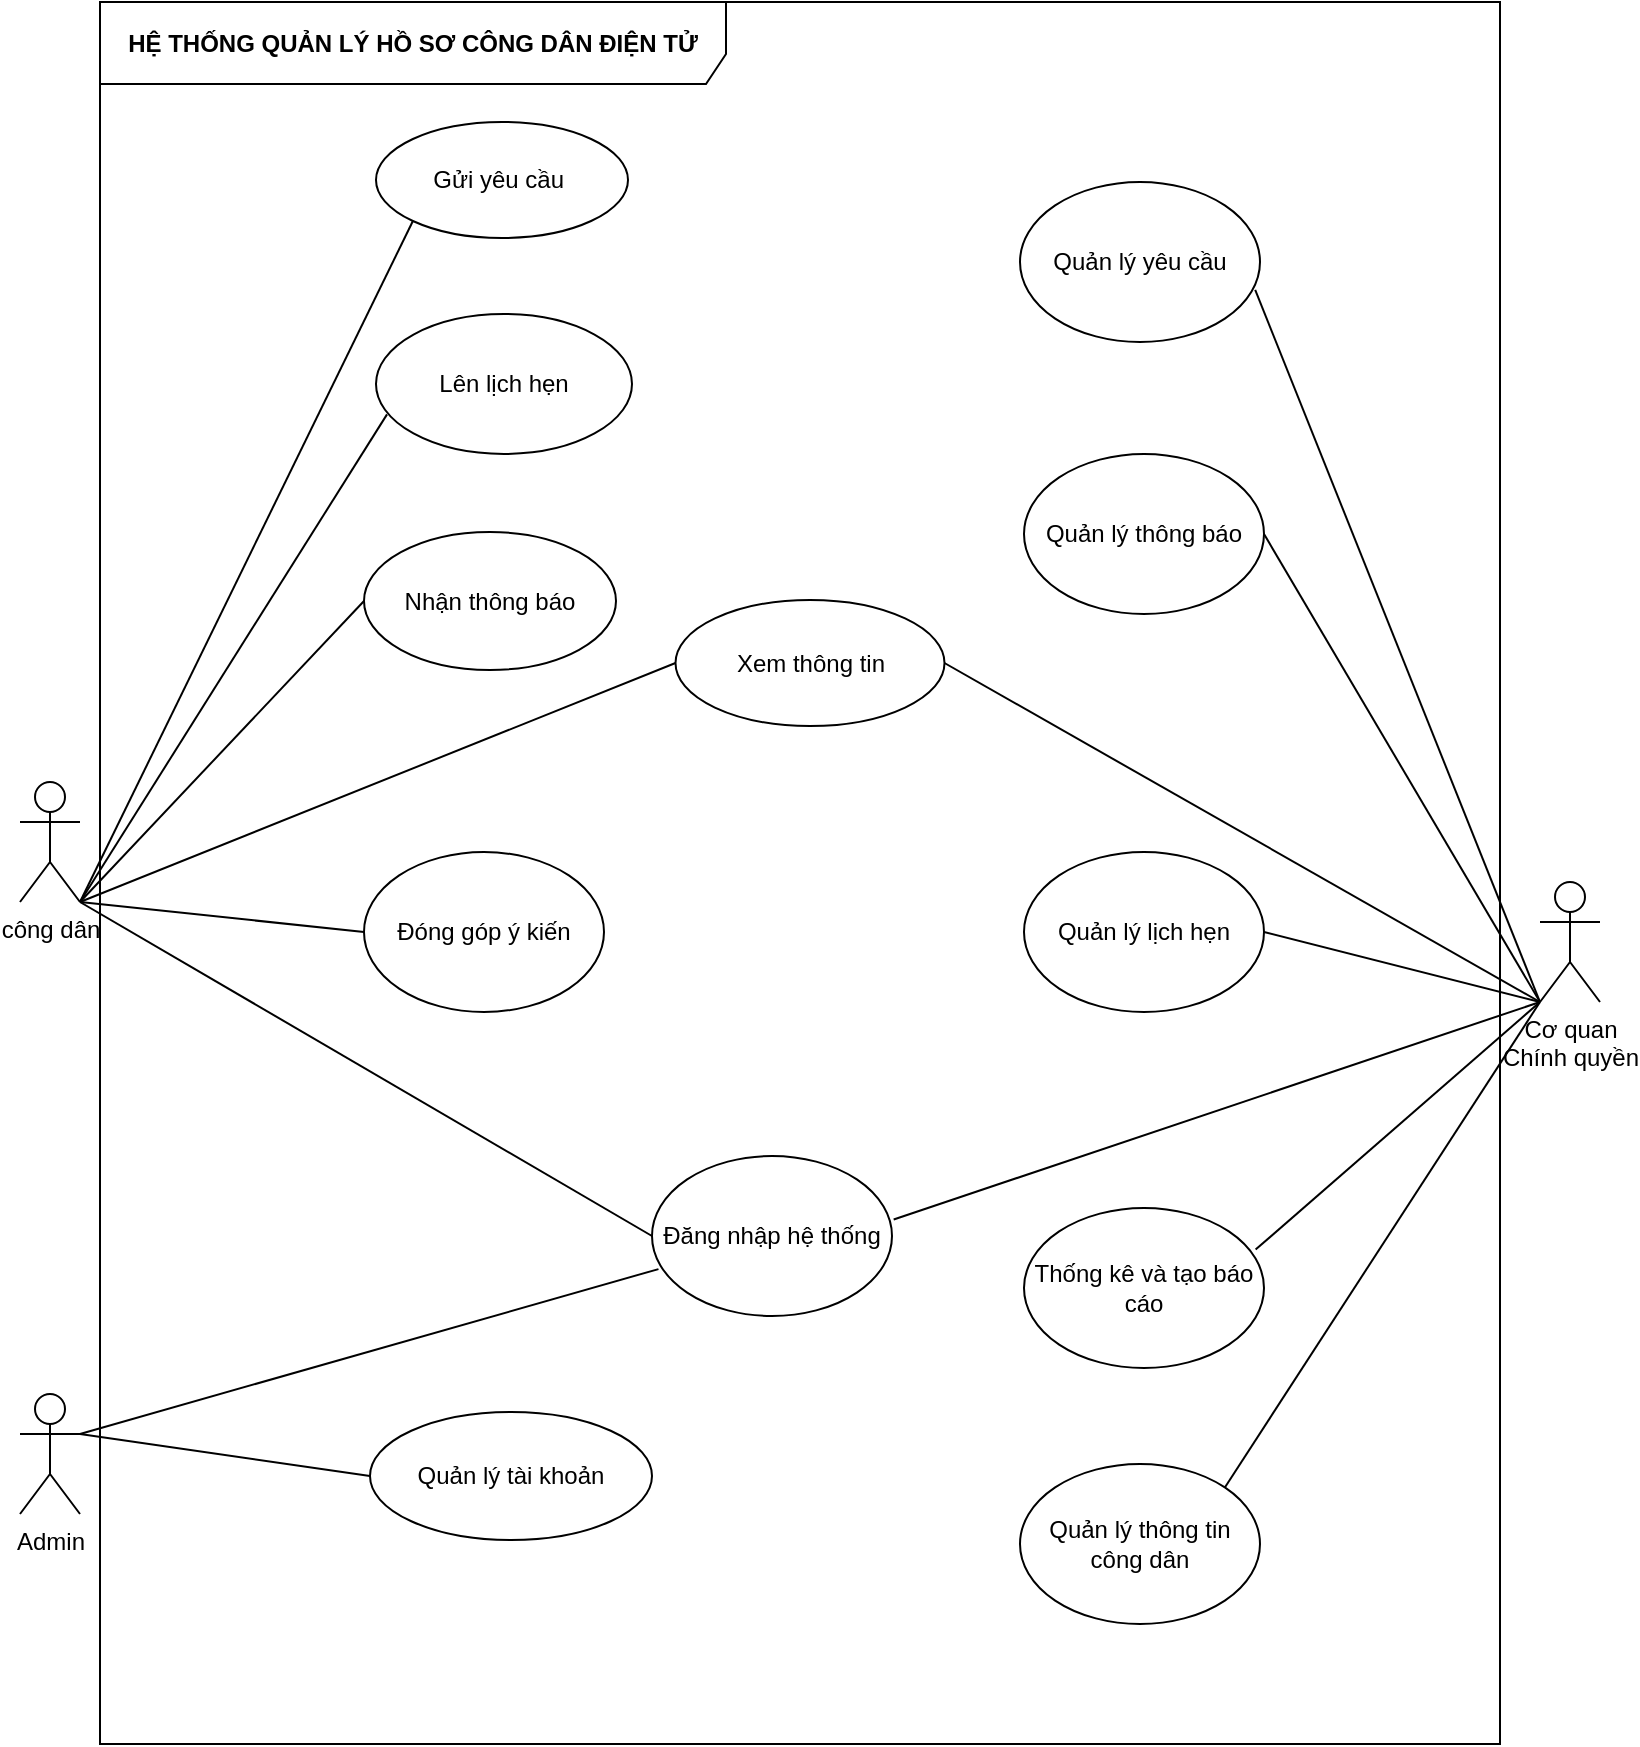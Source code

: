 <mxfile version="22.0.3" type="device" pages="13">
  <diagram id="KuECJxuRTIi6Uei76Zr8" name="Page-1">
    <mxGraphModel dx="1036" dy="606" grid="0" gridSize="10" guides="1" tooltips="1" connect="1" arrows="1" fold="1" page="1" pageScale="1" pageWidth="850" pageHeight="1100" math="0" shadow="0">
      <root>
        <mxCell id="0" />
        <mxCell id="1" parent="0" />
        <mxCell id="kT4Fq0Z99TDtAGIOeNF3-1" value="công dân" style="shape=umlActor;verticalLabelPosition=bottom;verticalAlign=top;html=1;outlineConnect=0;" parent="1" vertex="1">
          <mxGeometry x="10" y="410" width="30" height="60" as="geometry" />
        </mxCell>
        <mxCell id="kT4Fq0Z99TDtAGIOeNF3-2" value="Đăng nhập hệ thống" style="ellipse;whiteSpace=wrap;html=1;" parent="1" vertex="1">
          <mxGeometry x="326" y="597" width="120" height="80" as="geometry" />
        </mxCell>
        <mxCell id="kT4Fq0Z99TDtAGIOeNF3-3" value="Xem thông tin" style="ellipse;whiteSpace=wrap;html=1;" parent="1" vertex="1">
          <mxGeometry x="337.75" y="319" width="134.5" height="63" as="geometry" />
        </mxCell>
        <mxCell id="kT4Fq0Z99TDtAGIOeNF3-4" value="Gửi yêu cầu&amp;nbsp;" style="ellipse;whiteSpace=wrap;html=1;" parent="1" vertex="1">
          <mxGeometry x="188" y="80" width="126" height="58" as="geometry" />
        </mxCell>
        <mxCell id="kT4Fq0Z99TDtAGIOeNF3-5" value="&lt;b&gt;HỆ THỐNG QUẢN LÝ HỒ SƠ CÔNG DÂN ĐIỆN TỬ&lt;/b&gt;" style="shape=umlFrame;whiteSpace=wrap;html=1;pointerEvents=0;width=313;height=41;" parent="1" vertex="1">
          <mxGeometry x="50" y="20" width="700" height="871" as="geometry" />
        </mxCell>
        <mxCell id="kT4Fq0Z99TDtAGIOeNF3-6" value="Cơ quan&lt;br&gt;Chính quyền" style="shape=umlActor;verticalLabelPosition=bottom;verticalAlign=top;html=1;" parent="1" vertex="1">
          <mxGeometry x="770" y="460" width="30" height="60" as="geometry" />
        </mxCell>
        <mxCell id="kT4Fq0Z99TDtAGIOeNF3-7" value="Admin" style="shape=umlActor;verticalLabelPosition=bottom;verticalAlign=top;html=1;" parent="1" vertex="1">
          <mxGeometry x="10" y="716" width="30" height="60" as="geometry" />
        </mxCell>
        <mxCell id="kT4Fq0Z99TDtAGIOeNF3-8" value="Lên lịch hẹn" style="ellipse;whiteSpace=wrap;html=1;" parent="1" vertex="1">
          <mxGeometry x="188" y="176" width="128" height="70" as="geometry" />
        </mxCell>
        <mxCell id="kT4Fq0Z99TDtAGIOeNF3-9" value="Nhận thông báo" style="ellipse;whiteSpace=wrap;html=1;" parent="1" vertex="1">
          <mxGeometry x="182" y="285" width="126" height="69" as="geometry" />
        </mxCell>
        <mxCell id="kT4Fq0Z99TDtAGIOeNF3-10" value="Đóng góp ý kiến" style="ellipse;whiteSpace=wrap;html=1;" parent="1" vertex="1">
          <mxGeometry x="182" y="445" width="120" height="80" as="geometry" />
        </mxCell>
        <mxCell id="kT4Fq0Z99TDtAGIOeNF3-11" value="" style="endArrow=none;html=1;rounded=0;exitX=1;exitY=1;exitDx=0;exitDy=0;exitPerimeter=0;entryX=0;entryY=0.5;entryDx=0;entryDy=0;" parent="1" source="kT4Fq0Z99TDtAGIOeNF3-1" target="kT4Fq0Z99TDtAGIOeNF3-3" edge="1">
          <mxGeometry width="50" height="50" relative="1" as="geometry">
            <mxPoint x="310" y="230" as="sourcePoint" />
            <mxPoint x="180" y="140" as="targetPoint" />
          </mxGeometry>
        </mxCell>
        <mxCell id="kT4Fq0Z99TDtAGIOeNF3-12" value="" style="endArrow=none;html=1;rounded=0;exitX=1;exitY=1;exitDx=0;exitDy=0;exitPerimeter=0;entryX=0;entryY=1;entryDx=0;entryDy=0;" parent="1" source="kT4Fq0Z99TDtAGIOeNF3-1" target="kT4Fq0Z99TDtAGIOeNF3-4" edge="1">
          <mxGeometry width="50" height="50" relative="1" as="geometry">
            <mxPoint x="310" y="230" as="sourcePoint" />
            <mxPoint x="190" y="90" as="targetPoint" />
          </mxGeometry>
        </mxCell>
        <mxCell id="kT4Fq0Z99TDtAGIOeNF3-13" value="" style="endArrow=none;html=1;rounded=0;entryX=0.043;entryY=0.717;entryDx=0;entryDy=0;exitX=1;exitY=1;exitDx=0;exitDy=0;exitPerimeter=0;entryPerimeter=0;" parent="1" source="kT4Fq0Z99TDtAGIOeNF3-1" target="kT4Fq0Z99TDtAGIOeNF3-8" edge="1">
          <mxGeometry width="50" height="50" relative="1" as="geometry">
            <mxPoint x="40" y="170" as="sourcePoint" />
            <mxPoint x="360" y="350" as="targetPoint" />
          </mxGeometry>
        </mxCell>
        <mxCell id="kT4Fq0Z99TDtAGIOeNF3-14" value="" style="endArrow=none;html=1;rounded=0;exitX=1;exitY=1;exitDx=0;exitDy=0;exitPerimeter=0;entryX=0;entryY=0.5;entryDx=0;entryDy=0;" parent="1" source="kT4Fq0Z99TDtAGIOeNF3-1" target="kT4Fq0Z99TDtAGIOeNF3-9" edge="1">
          <mxGeometry width="50" height="50" relative="1" as="geometry">
            <mxPoint x="30" y="350" as="sourcePoint" />
            <mxPoint x="360" y="350" as="targetPoint" />
          </mxGeometry>
        </mxCell>
        <mxCell id="kT4Fq0Z99TDtAGIOeNF3-15" value="" style="endArrow=none;html=1;rounded=0;exitX=0;exitY=0.5;exitDx=0;exitDy=0;entryX=1;entryY=1;entryDx=0;entryDy=0;entryPerimeter=0;" parent="1" source="kT4Fq0Z99TDtAGIOeNF3-10" target="kT4Fq0Z99TDtAGIOeNF3-1" edge="1">
          <mxGeometry width="50" height="50" relative="1" as="geometry">
            <mxPoint x="310" y="490" as="sourcePoint" />
            <mxPoint x="40" y="170" as="targetPoint" />
          </mxGeometry>
        </mxCell>
        <mxCell id="kT4Fq0Z99TDtAGIOeNF3-16" value="" style="endArrow=none;html=1;rounded=0;entryX=0;entryY=0.5;entryDx=0;entryDy=0;" parent="1" target="kT4Fq0Z99TDtAGIOeNF3-2" edge="1">
          <mxGeometry width="50" height="50" relative="1" as="geometry">
            <mxPoint x="40" y="470" as="sourcePoint" />
            <mxPoint x="132.003" y="470.605" as="targetPoint" />
          </mxGeometry>
        </mxCell>
        <mxCell id="kT4Fq0Z99TDtAGIOeNF3-21" value="Quản lý tài khoản" style="ellipse;whiteSpace=wrap;html=1;" parent="1" vertex="1">
          <mxGeometry x="185" y="725" width="141" height="64" as="geometry" />
        </mxCell>
        <mxCell id="kT4Fq0Z99TDtAGIOeNF3-22" value="" style="endArrow=none;html=1;rounded=0;entryX=1;entryY=0.333;entryDx=0;entryDy=0;entryPerimeter=0;exitX=0;exitY=0.5;exitDx=0;exitDy=0;" parent="1" source="kT4Fq0Z99TDtAGIOeNF3-21" target="kT4Fq0Z99TDtAGIOeNF3-7" edge="1">
          <mxGeometry width="50" height="50" relative="1" as="geometry">
            <mxPoint x="344" y="810" as="sourcePoint" />
            <mxPoint x="610" y="1000" as="targetPoint" />
          </mxGeometry>
        </mxCell>
        <mxCell id="kT4Fq0Z99TDtAGIOeNF3-23" value="" style="endArrow=none;html=1;rounded=0;entryX=1;entryY=0.5;entryDx=0;entryDy=0;exitX=0;exitY=1;exitDx=0;exitDy=0;exitPerimeter=0;" parent="1" source="kT4Fq0Z99TDtAGIOeNF3-6" target="kT4Fq0Z99TDtAGIOeNF3-3" edge="1">
          <mxGeometry width="50" height="50" relative="1" as="geometry">
            <mxPoint x="400" y="260" as="sourcePoint" />
            <mxPoint x="450" y="210" as="targetPoint" />
          </mxGeometry>
        </mxCell>
        <mxCell id="kT4Fq0Z99TDtAGIOeNF3-25" value="Quản lý thông tin công dân" style="ellipse;whiteSpace=wrap;html=1;" parent="1" vertex="1">
          <mxGeometry x="510" y="751" width="120" height="80" as="geometry" />
        </mxCell>
        <mxCell id="kT4Fq0Z99TDtAGIOeNF3-26" value="" style="endArrow=none;html=1;rounded=0;entryX=0;entryY=1;entryDx=0;entryDy=0;entryPerimeter=0;exitX=1;exitY=0;exitDx=0;exitDy=0;" parent="1" source="kT4Fq0Z99TDtAGIOeNF3-25" target="kT4Fq0Z99TDtAGIOeNF3-6" edge="1">
          <mxGeometry width="50" height="50" relative="1" as="geometry">
            <mxPoint x="400" y="760" as="sourcePoint" />
            <mxPoint x="450" y="710" as="targetPoint" />
          </mxGeometry>
        </mxCell>
        <mxCell id="kT4Fq0Z99TDtAGIOeNF3-27" value="Quản lý yêu cầu" style="ellipse;whiteSpace=wrap;html=1;fillColor=default;" parent="1" vertex="1">
          <mxGeometry x="510" y="110" width="120" height="80" as="geometry" />
        </mxCell>
        <mxCell id="kT4Fq0Z99TDtAGIOeNF3-28" value="Quản lý thông báo" style="ellipse;whiteSpace=wrap;html=1;" parent="1" vertex="1">
          <mxGeometry x="512" y="246" width="120" height="80" as="geometry" />
        </mxCell>
        <mxCell id="kT4Fq0Z99TDtAGIOeNF3-29" value="Quản lý lịch hẹn" style="ellipse;whiteSpace=wrap;html=1;" parent="1" vertex="1">
          <mxGeometry x="512" y="445" width="120" height="80" as="geometry" />
        </mxCell>
        <mxCell id="kT4Fq0Z99TDtAGIOeNF3-30" value="Thống kê và tạo báo cáo" style="ellipse;whiteSpace=wrap;html=1;" parent="1" vertex="1">
          <mxGeometry x="512" y="623" width="120" height="80" as="geometry" />
        </mxCell>
        <mxCell id="kT4Fq0Z99TDtAGIOeNF3-31" value="" style="endArrow=none;html=1;rounded=0;exitX=0.98;exitY=0.674;exitDx=0;exitDy=0;exitPerimeter=0;entryX=0;entryY=1;entryDx=0;entryDy=0;entryPerimeter=0;" parent="1" source="kT4Fq0Z99TDtAGIOeNF3-27" target="kT4Fq0Z99TDtAGIOeNF3-6" edge="1">
          <mxGeometry width="50" height="50" relative="1" as="geometry">
            <mxPoint x="400" y="650" as="sourcePoint" />
            <mxPoint x="770" y="520" as="targetPoint" />
          </mxGeometry>
        </mxCell>
        <mxCell id="kT4Fq0Z99TDtAGIOeNF3-32" value="" style="endArrow=none;html=1;rounded=0;exitX=1;exitY=0.5;exitDx=0;exitDy=0;entryX=0;entryY=1;entryDx=0;entryDy=0;entryPerimeter=0;" parent="1" source="kT4Fq0Z99TDtAGIOeNF3-28" target="kT4Fq0Z99TDtAGIOeNF3-6" edge="1">
          <mxGeometry width="50" height="50" relative="1" as="geometry">
            <mxPoint x="653" y="434" as="sourcePoint" />
            <mxPoint x="770" y="520" as="targetPoint" />
          </mxGeometry>
        </mxCell>
        <mxCell id="kT4Fq0Z99TDtAGIOeNF3-33" value="" style="endArrow=none;html=1;rounded=0;exitX=1;exitY=0.5;exitDx=0;exitDy=0;entryX=0;entryY=1;entryDx=0;entryDy=0;entryPerimeter=0;" parent="1" source="kT4Fq0Z99TDtAGIOeNF3-29" target="kT4Fq0Z99TDtAGIOeNF3-6" edge="1">
          <mxGeometry width="50" height="50" relative="1" as="geometry">
            <mxPoint x="663" y="444" as="sourcePoint" />
            <mxPoint x="790" y="540" as="targetPoint" />
          </mxGeometry>
        </mxCell>
        <mxCell id="kT4Fq0Z99TDtAGIOeNF3-34" value="" style="endArrow=none;html=1;rounded=0;entryX=0;entryY=1;entryDx=0;entryDy=0;entryPerimeter=0;exitX=0.965;exitY=0.26;exitDx=0;exitDy=0;exitPerimeter=0;" parent="1" source="kT4Fq0Z99TDtAGIOeNF3-30" target="kT4Fq0Z99TDtAGIOeNF3-6" edge="1">
          <mxGeometry width="50" height="50" relative="1" as="geometry">
            <mxPoint x="400" y="650" as="sourcePoint" />
            <mxPoint x="450" y="600" as="targetPoint" />
          </mxGeometry>
        </mxCell>
        <mxCell id="kT4Fq0Z99TDtAGIOeNF3-41" value="" style="endArrow=none;html=1;rounded=0;entryX=0;entryY=1;entryDx=0;entryDy=0;entryPerimeter=0;exitX=1.007;exitY=0.397;exitDx=0;exitDy=0;exitPerimeter=0;" parent="1" source="kT4Fq0Z99TDtAGIOeNF3-2" target="kT4Fq0Z99TDtAGIOeNF3-6" edge="1">
          <mxGeometry width="50" height="50" relative="1" as="geometry">
            <mxPoint x="481" y="501" as="sourcePoint" />
            <mxPoint x="531" y="451" as="targetPoint" />
          </mxGeometry>
        </mxCell>
        <mxCell id="x2AjRlUP5LZ7IJRg3hKz-3" value="" style="endArrow=none;html=1;rounded=0;exitX=1;exitY=0.333;exitDx=0;exitDy=0;exitPerimeter=0;entryX=0.027;entryY=0.707;entryDx=0;entryDy=0;entryPerimeter=0;" parent="1" source="kT4Fq0Z99TDtAGIOeNF3-7" target="kT4Fq0Z99TDtAGIOeNF3-2" edge="1">
          <mxGeometry width="50" height="50" relative="1" as="geometry">
            <mxPoint x="59" y="703" as="sourcePoint" />
            <mxPoint x="350" y="459" as="targetPoint" />
          </mxGeometry>
        </mxCell>
      </root>
    </mxGraphModel>
  </diagram>
  <diagram id="IHXcqRK7ZrU3YU4oyXb6" name="Page-2">
    <mxGraphModel dx="1436" dy="606" grid="0" gridSize="10" guides="1" tooltips="1" connect="1" arrows="1" fold="1" page="0" pageScale="1" pageWidth="850" pageHeight="1100" math="0" shadow="0">
      <root>
        <mxCell id="0" />
        <mxCell id="1" parent="0" />
        <mxCell id="ImOrmFmVuxZDeBGoOpRD-1" value="Xem thông tin" style="ellipse;whiteSpace=wrap;html=1;" parent="1" vertex="1">
          <mxGeometry x="24" y="325" width="120" height="70" as="geometry" />
        </mxCell>
        <mxCell id="ImOrmFmVuxZDeBGoOpRD-2" value="Xem thông tin cá nhân" style="ellipse;whiteSpace=wrap;html=1;" parent="1" vertex="1">
          <mxGeometry x="24" y="456" width="120" height="80" as="geometry" />
        </mxCell>
        <mxCell id="ImOrmFmVuxZDeBGoOpRD-3" value="Xem thông tin cơ bản của lãnh đạo, cơ quan" style="ellipse;whiteSpace=wrap;html=1;" parent="1" vertex="1">
          <mxGeometry x="19" y="191" width="130" height="80" as="geometry" />
        </mxCell>
        <mxCell id="ImOrmFmVuxZDeBGoOpRD-5" value="Công dân" style="shape=umlActor;verticalLabelPosition=bottom;verticalAlign=top;html=1;outlineConnect=0;" parent="1" vertex="1">
          <mxGeometry x="-218" y="330" width="50" height="65" as="geometry" />
        </mxCell>
        <mxCell id="ImOrmFmVuxZDeBGoOpRD-6" value="Xem thông tin&amp;nbsp;" style="shape=umlFrame;whiteSpace=wrap;html=1;pointerEvents=0;width=160;height=40;" parent="1" vertex="1">
          <mxGeometry x="-128" y="130" width="430" height="420" as="geometry" />
        </mxCell>
        <mxCell id="ImOrmFmVuxZDeBGoOpRD-7" value="" style="endArrow=none;html=1;rounded=0;exitX=0.5;exitY=0.5;exitDx=0;exitDy=0;exitPerimeter=0;entryX=0;entryY=0.5;entryDx=0;entryDy=0;" parent="1" source="ImOrmFmVuxZDeBGoOpRD-5" target="ImOrmFmVuxZDeBGoOpRD-1" edge="1">
          <mxGeometry width="50" height="50" relative="1" as="geometry">
            <mxPoint x="22" y="450" as="sourcePoint" />
            <mxPoint x="72" y="400" as="targetPoint" />
          </mxGeometry>
        </mxCell>
        <mxCell id="ImOrmFmVuxZDeBGoOpRD-9" value="&amp;lt;&amp;lt;extend&amp;gt;&amp;gt;" style="endArrow=open;endSize=12;dashed=1;html=1;rounded=0;entryX=0.5;entryY=0;entryDx=0;entryDy=0;exitX=0.5;exitY=1;exitDx=0;exitDy=0;" parent="1" source="ImOrmFmVuxZDeBGoOpRD-3" target="ImOrmFmVuxZDeBGoOpRD-1" edge="1">
          <mxGeometry x="-0.001" width="160" relative="1" as="geometry">
            <mxPoint x="47" y="460" as="sourcePoint" />
            <mxPoint x="47" y="410" as="targetPoint" />
            <mxPoint as="offset" />
            <Array as="points" />
          </mxGeometry>
        </mxCell>
        <mxCell id="ImOrmFmVuxZDeBGoOpRD-10" value="&amp;lt;&amp;lt;extend&amp;gt;&amp;gt;" style="endArrow=open;endSize=12;dashed=1;html=1;rounded=0;entryX=0.5;entryY=1;entryDx=0;entryDy=0;" parent="1" source="ImOrmFmVuxZDeBGoOpRD-2" target="ImOrmFmVuxZDeBGoOpRD-1" edge="1">
          <mxGeometry x="-0.001" width="160" relative="1" as="geometry">
            <mxPoint x="57" y="470" as="sourcePoint" />
            <mxPoint x="57" y="420" as="targetPoint" />
            <mxPoint as="offset" />
            <Array as="points" />
          </mxGeometry>
        </mxCell>
        <mxCell id="JWghOR8E9rN2WBg4UrOE-3" value="Cơ quan chính quyền" style="shape=umlActor;verticalLabelPosition=bottom;verticalAlign=top;html=1;outlineConnect=0;" parent="1" vertex="1">
          <mxGeometry x="428" y="335" width="30" height="60" as="geometry" />
        </mxCell>
        <mxCell id="Fe8YAiHbHCBg1lSK5JWg-3" value="" style="endArrow=none;html=1;rounded=0;entryX=0;entryY=0.333;entryDx=0;entryDy=0;entryPerimeter=0;exitX=1;exitY=0.5;exitDx=0;exitDy=0;" parent="1" source="ImOrmFmVuxZDeBGoOpRD-1" target="JWghOR8E9rN2WBg4UrOE-3" edge="1">
          <mxGeometry width="50" height="50" relative="1" as="geometry">
            <mxPoint x="271" y="360" as="sourcePoint" />
            <mxPoint x="356" y="342" as="targetPoint" />
          </mxGeometry>
        </mxCell>
      </root>
    </mxGraphModel>
  </diagram>
  <diagram id="I7FZHg18OXkdCX1HS4wI" name="Page-3">
    <mxGraphModel dx="1436" dy="206" grid="0" gridSize="10" guides="1" tooltips="1" connect="1" arrows="1" fold="1" page="0" pageScale="1" pageWidth="850" pageHeight="1100" math="0" shadow="0">
      <root>
        <mxCell id="0" />
        <mxCell id="1" parent="0" />
        <mxCell id="W2nKpgMvbdJnc5RHpvzJ-1" value="Gửi yêu cầu" style="shape=umlFrame;whiteSpace=wrap;html=1;pointerEvents=0;width=174;height=37;" parent="1" vertex="1">
          <mxGeometry x="-45" y="438" width="502" height="396" as="geometry" />
        </mxCell>
        <mxCell id="_QMi_aAXHPU31v-MKy1a-1" value="Công dân" style="shape=umlActor;verticalLabelPosition=bottom;verticalAlign=top;html=1;" parent="1" vertex="1">
          <mxGeometry x="-190" y="620" width="30" height="60" as="geometry" />
        </mxCell>
        <mxCell id="_QMi_aAXHPU31v-MKy1a-8" value="Gửi yêu cầu&amp;nbsp;" style="ellipse;whiteSpace=wrap;html=1;" parent="1" vertex="1">
          <mxGeometry x="39" y="610" width="140" height="70" as="geometry" />
        </mxCell>
        <mxCell id="zUtp0DOidveL54LYznie-2" value="Gửi thay đổi, chỉnh sửa thông tin" style="ellipse;whiteSpace=wrap;html=1;" parent="1" vertex="1">
          <mxGeometry x="29" y="488" width="140" height="70" as="geometry" />
        </mxCell>
        <mxCell id="zUtp0DOidveL54LYznie-3" value="Gửi khiếu nại" style="ellipse;whiteSpace=wrap;html=1;" parent="1" vertex="1">
          <mxGeometry x="39" y="737" width="140" height="70" as="geometry" />
        </mxCell>
        <mxCell id="zUtp0DOidveL54LYznie-4" value="Gửi công chứng, xác nhận giấy tờ" style="ellipse;whiteSpace=wrap;html=1;" parent="1" vertex="1">
          <mxGeometry x="262" y="610" width="140" height="70" as="geometry" />
        </mxCell>
        <mxCell id="uOuBgYwrVtYUQLTGgVmr-1" value="extend" style="endArrow=open;endSize=12;dashed=1;html=1;rounded=0;entryX=0.5;entryY=0;entryDx=0;entryDy=0;exitX=0.557;exitY=0.929;exitDx=0;exitDy=0;exitPerimeter=0;" parent="1" source="zUtp0DOidveL54LYznie-2" target="_QMi_aAXHPU31v-MKy1a-8" edge="1">
          <mxGeometry width="160" relative="1" as="geometry">
            <mxPoint x="-55" y="580" as="sourcePoint" />
            <mxPoint x="105" y="580" as="targetPoint" />
          </mxGeometry>
        </mxCell>
        <mxCell id="uOuBgYwrVtYUQLTGgVmr-2" value="extend" style="endArrow=open;endSize=12;dashed=1;html=1;rounded=0;entryX=0.5;entryY=1;entryDx=0;entryDy=0;exitX=0.5;exitY=0;exitDx=0;exitDy=0;" parent="1" source="zUtp0DOidveL54LYznie-3" target="_QMi_aAXHPU31v-MKy1a-8" edge="1">
          <mxGeometry width="160" relative="1" as="geometry">
            <mxPoint x="-41" y="700" as="sourcePoint" />
            <mxPoint x="119" y="700" as="targetPoint" />
          </mxGeometry>
        </mxCell>
        <mxCell id="uOuBgYwrVtYUQLTGgVmr-3" value="extend" style="endArrow=open;endSize=12;dashed=1;html=1;rounded=0;entryX=1;entryY=0.5;entryDx=0;entryDy=0;exitX=0;exitY=0.5;exitDx=0;exitDy=0;" parent="1" source="zUtp0DOidveL54LYznie-4" target="_QMi_aAXHPU31v-MKy1a-8" edge="1">
          <mxGeometry width="160" relative="1" as="geometry">
            <mxPoint x="155" y="597" as="sourcePoint" />
            <mxPoint x="315" y="597" as="targetPoint" />
          </mxGeometry>
        </mxCell>
        <mxCell id="eYlnw_5MeyIQULXpbxng-5" value="" style="endArrow=none;html=1;rounded=0;entryX=0;entryY=0.5;entryDx=0;entryDy=0;exitX=1;exitY=0.333;exitDx=0;exitDy=0;exitPerimeter=0;" parent="1" source="_QMi_aAXHPU31v-MKy1a-1" target="_QMi_aAXHPU31v-MKy1a-8" edge="1">
          <mxGeometry width="50" height="50" relative="1" as="geometry">
            <mxPoint x="-127" y="659" as="sourcePoint" />
            <mxPoint x="-77" y="609" as="targetPoint" />
          </mxGeometry>
        </mxCell>
      </root>
    </mxGraphModel>
  </diagram>
  <diagram id="TZnTNzxPht5MhAatqA4O" name="Page-4">
    <mxGraphModel dx="1436" dy="601" grid="0" gridSize="10" guides="1" tooltips="1" connect="1" arrows="1" fold="1" page="0" pageScale="1" pageWidth="850" pageHeight="1100" math="0" shadow="0">
      <root>
        <mxCell id="0" />
        <mxCell id="1" parent="0" />
        <mxCell id="Cv54fov1SyqfwU2sF4va-1" value="Lên lịch hẹn" style="ellipse;whiteSpace=wrap;html=1;" parent="1" vertex="1">
          <mxGeometry x="63" y="195" width="121" height="60" as="geometry" />
        </mxCell>
        <mxCell id="Cv54fov1SyqfwU2sF4va-2" value="Đặt lịch hẹn" style="ellipse;whiteSpace=wrap;html=1;" parent="1" vertex="1">
          <mxGeometry x="200.5" y="110" width="120.5" height="60" as="geometry" />
        </mxCell>
        <mxCell id="Cv54fov1SyqfwU2sF4va-3" value="Sửa thời gian hẹn" style="ellipse;whiteSpace=wrap;html=1;" parent="1" vertex="1">
          <mxGeometry x="-57" y="305" width="110" height="62.5" as="geometry" />
        </mxCell>
        <mxCell id="Cv54fov1SyqfwU2sF4va-4" value="Xóa lịch hẹn" style="ellipse;whiteSpace=wrap;html=1;" parent="1" vertex="1">
          <mxGeometry x="-57" y="110" width="114" height="60" as="geometry" />
        </mxCell>
        <mxCell id="Cv54fov1SyqfwU2sF4va-5" value="Xem các lịch đã hẹn" style="ellipse;whiteSpace=wrap;html=1;" parent="1" vertex="1">
          <mxGeometry x="194.25" y="305" width="107.5" height="65" as="geometry" />
        </mxCell>
        <mxCell id="Cv54fov1SyqfwU2sF4va-6" value="Công dân" style="shape=umlActor;verticalLabelPosition=bottom;verticalAlign=top;html=1;outlineConnect=0;" parent="1" vertex="1">
          <mxGeometry x="-193" y="203" width="40" height="70" as="geometry" />
        </mxCell>
        <mxCell id="Cv54fov1SyqfwU2sF4va-7" value="Lên lịch hẹn" style="shape=umlFrame;whiteSpace=wrap;html=1;pointerEvents=0;width=130;height=40;" parent="1" vertex="1">
          <mxGeometry x="-97" y="55" width="464" height="370" as="geometry" />
        </mxCell>
        <mxCell id="Cv54fov1SyqfwU2sF4va-8" value="" style="endArrow=none;html=1;rounded=0;exitX=1;exitY=0.333;exitDx=0;exitDy=0;exitPerimeter=0;entryX=0;entryY=0.5;entryDx=0;entryDy=0;" parent="1" source="Cv54fov1SyqfwU2sF4va-6" target="Cv54fov1SyqfwU2sF4va-1" edge="1">
          <mxGeometry width="50" height="50" relative="1" as="geometry">
            <mxPoint x="93" y="265" as="sourcePoint" />
            <mxPoint x="143" y="215" as="targetPoint" />
          </mxGeometry>
        </mxCell>
        <mxCell id="Cv54fov1SyqfwU2sF4va-9" value="&amp;lt;&amp;lt;extend&amp;gt;&amp;gt;" style="endArrow=open;endSize=12;dashed=1;html=1;rounded=0;entryX=1;entryY=0;entryDx=0;entryDy=0;exitX=0;exitY=1;exitDx=0;exitDy=0;" parent="1" source="Cv54fov1SyqfwU2sF4va-2" target="Cv54fov1SyqfwU2sF4va-1" edge="1">
          <mxGeometry x="-0.001" width="160" relative="1" as="geometry">
            <mxPoint x="153" y="-40" as="sourcePoint" />
            <mxPoint x="73" y="-33" as="targetPoint" />
            <mxPoint as="offset" />
          </mxGeometry>
        </mxCell>
        <mxCell id="Cv54fov1SyqfwU2sF4va-10" value="&amp;lt;&amp;lt;extend&amp;gt;&amp;gt;" style="endArrow=open;endSize=12;dashed=1;html=1;rounded=0;entryX=1;entryY=1;entryDx=0;entryDy=0;" parent="1" source="Cv54fov1SyqfwU2sF4va-5" target="Cv54fov1SyqfwU2sF4va-1" edge="1">
          <mxGeometry x="-0.001" width="160" relative="1" as="geometry">
            <mxPoint x="163" y="-30" as="sourcePoint" />
            <mxPoint x="143" y="245" as="targetPoint" />
            <mxPoint as="offset" />
          </mxGeometry>
        </mxCell>
        <mxCell id="Cv54fov1SyqfwU2sF4va-11" value="&amp;lt;&amp;lt;extend&amp;gt;&amp;gt;" style="endArrow=open;endSize=12;dashed=1;html=1;rounded=0;entryX=0.248;entryY=0.914;entryDx=0;entryDy=0;entryPerimeter=0;" parent="1" source="Cv54fov1SyqfwU2sF4va-3" target="Cv54fov1SyqfwU2sF4va-1" edge="1">
          <mxGeometry x="-0.001" width="160" relative="1" as="geometry">
            <mxPoint x="173" y="-20" as="sourcePoint" />
            <mxPoint x="93" y="-13" as="targetPoint" />
            <mxPoint as="offset" />
          </mxGeometry>
        </mxCell>
        <mxCell id="Cv54fov1SyqfwU2sF4va-12" value="&amp;lt;&amp;lt;extend&amp;gt;&amp;gt;" style="endArrow=open;endSize=12;dashed=1;html=1;rounded=0;entryX=0;entryY=0;entryDx=0;entryDy=0;exitX=1;exitY=1;exitDx=0;exitDy=0;" parent="1" source="Cv54fov1SyqfwU2sF4va-4" target="Cv54fov1SyqfwU2sF4va-1" edge="1">
          <mxGeometry x="-0.001" width="160" relative="1" as="geometry">
            <mxPoint x="183" y="-10" as="sourcePoint" />
            <mxPoint x="103" y="-3" as="targetPoint" />
            <mxPoint as="offset" />
          </mxGeometry>
        </mxCell>
      </root>
    </mxGraphModel>
  </diagram>
  <diagram id="kPyvYdcYjj2wP_xWfevO" name="Page-5">
    <mxGraphModel dx="1436" dy="1006" grid="0" gridSize="10" guides="1" tooltips="1" connect="1" arrows="1" fold="1" page="0" pageScale="1" pageWidth="850" pageHeight="1100" math="0" shadow="0">
      <root>
        <mxCell id="0" />
        <mxCell id="1" parent="0" />
        <mxCell id="ctARz3tIO81SjnPaZ37B-1" value="Nhận thông báo" style="shape=umlFrame;whiteSpace=wrap;html=1;pointerEvents=0;width=155;height=37;" parent="1" vertex="1">
          <mxGeometry x="-15" y="-12" width="409" height="410" as="geometry" />
        </mxCell>
        <mxCell id="ctARz3tIO81SjnPaZ37B-2" value="Công dân" style="shape=umlActor;verticalLabelPosition=bottom;verticalAlign=top;html=1;" parent="1" vertex="1">
          <mxGeometry x="-133" y="184" width="30" height="60" as="geometry" />
        </mxCell>
        <mxCell id="XOz9P239kdL0zQEx0lJL-1" value="Nhận thông báo" style="ellipse;whiteSpace=wrap;html=1;" parent="1" vertex="1">
          <mxGeometry x="102" y="168" width="140" height="70" as="geometry" />
        </mxCell>
        <mxCell id="XOz9P239kdL0zQEx0lJL-2" value="Nhận thông tin về xã hội" style="ellipse;whiteSpace=wrap;html=1;" parent="1" vertex="1">
          <mxGeometry x="120" y="11" width="146" height="79" as="geometry" />
        </mxCell>
        <mxCell id="XOz9P239kdL0zQEx0lJL-3" value="Nhận thông báo về giấy tờ" style="ellipse;whiteSpace=wrap;html=1;" parent="1" vertex="1">
          <mxGeometry x="134" y="316" width="140" height="70" as="geometry" />
        </mxCell>
        <mxCell id="XOz9P239kdL0zQEx0lJL-4" value="extend" style="endArrow=open;endSize=12;dashed=1;html=1;rounded=0;exitX=0.447;exitY=1;exitDx=0;exitDy=0;exitPerimeter=0;" parent="1" source="XOz9P239kdL0zQEx0lJL-2" target="XOz9P239kdL0zQEx0lJL-1" edge="1">
          <mxGeometry width="160" relative="1" as="geometry">
            <mxPoint x="42" y="293" as="sourcePoint" />
            <mxPoint x="202" y="293" as="targetPoint" />
          </mxGeometry>
        </mxCell>
        <mxCell id="XOz9P239kdL0zQEx0lJL-5" value="extend" style="endArrow=open;endSize=12;dashed=1;html=1;rounded=0;entryX=0.5;entryY=1;entryDx=0;entryDy=0;" parent="1" source="XOz9P239kdL0zQEx0lJL-3" target="XOz9P239kdL0zQEx0lJL-1" edge="1">
          <mxGeometry width="160" relative="1" as="geometry">
            <mxPoint x="-21" y="306" as="sourcePoint" />
            <mxPoint x="139" y="306" as="targetPoint" />
          </mxGeometry>
        </mxCell>
        <mxCell id="cN2ZvXSBZDeYyi6HfrEd-1" value="" style="endArrow=none;html=1;rounded=0;entryX=0;entryY=0.5;entryDx=0;entryDy=0;exitX=1;exitY=0.333;exitDx=0;exitDy=0;exitPerimeter=0;" parent="1" source="ctARz3tIO81SjnPaZ37B-2" target="XOz9P239kdL0zQEx0lJL-1" edge="1">
          <mxGeometry width="50" height="50" relative="1" as="geometry">
            <mxPoint x="-51" y="244" as="sourcePoint" />
            <mxPoint x="-1" y="194" as="targetPoint" />
          </mxGeometry>
        </mxCell>
      </root>
    </mxGraphModel>
  </diagram>
  <diagram id="hf9636AOPfejC2jt4MaA" name="Page-6">
    <mxGraphModel dx="1036" dy="606" grid="0" gridSize="10" guides="1" tooltips="1" connect="1" arrows="1" fold="1" page="1" pageScale="1" pageWidth="850" pageHeight="1100" math="0" shadow="0">
      <root>
        <mxCell id="0" />
        <mxCell id="1" parent="0" />
        <mxCell id="mf3IcpnCZBc3rRAGDOKS-1" value="Đăng nhập hệ thống" style="shape=umlFrame;whiteSpace=wrap;html=1;pointerEvents=0;width=180;height=30;" parent="1" vertex="1">
          <mxGeometry x="126" y="82" width="534" height="406" as="geometry" />
        </mxCell>
        <mxCell id="2gIpTCvwUleLLEkvHKlE-1" value="Đăng nhập hệ thống" style="ellipse;whiteSpace=wrap;html=1;" parent="1" vertex="1">
          <mxGeometry x="328" y="255" width="140" height="70" as="geometry" />
        </mxCell>
        <mxCell id="2gIpTCvwUleLLEkvHKlE-2" value="Công dân" style="shape=umlActor;verticalLabelPosition=bottom;verticalAlign=top;html=1;" parent="1" vertex="1">
          <mxGeometry x="40" y="179" width="30" height="60" as="geometry" />
        </mxCell>
        <mxCell id="2gIpTCvwUleLLEkvHKlE-3" value="Cơ quan chính quyền" style="shape=umlActor;verticalLabelPosition=bottom;verticalAlign=top;html=1;" parent="1" vertex="1">
          <mxGeometry x="43" y="348" width="30" height="60" as="geometry" />
        </mxCell>
        <mxCell id="2gIpTCvwUleLLEkvHKlE-4" value="Admin" style="shape=umlActor;verticalLabelPosition=bottom;verticalAlign=top;html=1;" parent="1" vertex="1">
          <mxGeometry x="692" y="265" width="30" height="60" as="geometry" />
        </mxCell>
        <mxCell id="2gIpTCvwUleLLEkvHKlE-8" value="Đăng xuất" style="ellipse;whiteSpace=wrap;html=1;" parent="1" vertex="1">
          <mxGeometry x="328" y="106" width="140" height="70" as="geometry" />
        </mxCell>
        <mxCell id="2gIpTCvwUleLLEkvHKlE-9" value="Đổi mật khẩu" style="ellipse;whiteSpace=wrap;html=1;" parent="1" vertex="1">
          <mxGeometry x="328" y="404" width="140" height="70" as="geometry" />
        </mxCell>
        <mxCell id="2gIpTCvwUleLLEkvHKlE-10" value="includes" style="endArrow=open;endSize=12;dashed=1;html=1;rounded=0;entryX=0.5;entryY=1;entryDx=0;entryDy=0;" parent="1" source="2gIpTCvwUleLLEkvHKlE-9" target="2gIpTCvwUleLLEkvHKlE-1" edge="1">
          <mxGeometry width="160" relative="1" as="geometry">
            <mxPoint x="124" y="368" as="sourcePoint" />
            <mxPoint x="284" y="368" as="targetPoint" />
          </mxGeometry>
        </mxCell>
        <mxCell id="2gIpTCvwUleLLEkvHKlE-11" value="includes" style="endArrow=open;endSize=12;dashed=1;html=1;rounded=0;entryX=0.5;entryY=0;entryDx=0;entryDy=0;exitX=0.5;exitY=1;exitDx=0;exitDy=0;" parent="1" source="2gIpTCvwUleLLEkvHKlE-8" target="2gIpTCvwUleLLEkvHKlE-1" edge="1">
          <mxGeometry width="160" relative="1" as="geometry">
            <mxPoint x="173" y="238" as="sourcePoint" />
            <mxPoint x="333" y="238" as="targetPoint" />
          </mxGeometry>
        </mxCell>
        <mxCell id="2gIpTCvwUleLLEkvHKlE-12" value="" style="endArrow=none;html=1;rounded=0;entryX=0;entryY=0.5;entryDx=0;entryDy=0;exitX=1;exitY=0.333;exitDx=0;exitDy=0;exitPerimeter=0;" parent="1" source="2gIpTCvwUleLLEkvHKlE-2" target="2gIpTCvwUleLLEkvHKlE-1" edge="1">
          <mxGeometry width="50" height="50" relative="1" as="geometry">
            <mxPoint x="146" y="267" as="sourcePoint" />
            <mxPoint x="196" y="217" as="targetPoint" />
          </mxGeometry>
        </mxCell>
        <mxCell id="2gIpTCvwUleLLEkvHKlE-13" value="" style="endArrow=none;html=1;rounded=0;entryX=0;entryY=0.5;entryDx=0;entryDy=0;exitX=1;exitY=0.333;exitDx=0;exitDy=0;exitPerimeter=0;" parent="1" source="2gIpTCvwUleLLEkvHKlE-3" target="2gIpTCvwUleLLEkvHKlE-1" edge="1">
          <mxGeometry width="50" height="50" relative="1" as="geometry">
            <mxPoint x="150" y="383" as="sourcePoint" />
            <mxPoint x="200" y="333" as="targetPoint" />
          </mxGeometry>
        </mxCell>
        <mxCell id="2gIpTCvwUleLLEkvHKlE-14" value="" style="endArrow=none;html=1;rounded=0;entryX=0;entryY=0.333;entryDx=0;entryDy=0;entryPerimeter=0;exitX=1;exitY=0.5;exitDx=0;exitDy=0;" parent="1" source="2gIpTCvwUleLLEkvHKlE-1" target="2gIpTCvwUleLLEkvHKlE-4" edge="1">
          <mxGeometry width="50" height="50" relative="1" as="geometry">
            <mxPoint x="489" y="312" as="sourcePoint" />
            <mxPoint x="539" y="262" as="targetPoint" />
          </mxGeometry>
        </mxCell>
      </root>
    </mxGraphModel>
  </diagram>
  <diagram id="h-Gqq1IAJ8W2IQRY49nM" name="Page-7">
    <mxGraphModel dx="1436" dy="601" grid="0" gridSize="10" guides="1" tooltips="1" connect="1" arrows="1" fold="1" page="0" pageScale="1" pageWidth="850" pageHeight="1100" math="0" shadow="0">
      <root>
        <mxCell id="0" />
        <mxCell id="1" parent="0" />
        <mxCell id="Df13jU_D5S_erF8sPhAn-1" value="Quản lý thông tin công dân" style="shape=umlFrame;whiteSpace=wrap;html=1;pointerEvents=0;width=203;height=43;" parent="1" vertex="1">
          <mxGeometry x="-11" y="23" width="783" height="431" as="geometry" />
        </mxCell>
        <mxCell id="9jUGMeW7I2gVUGaS7VrJ-1" value="Cơ quan chính quyền" style="shape=umlActor;verticalLabelPosition=bottom;verticalAlign=top;html=1;" parent="1" vertex="1">
          <mxGeometry x="-154" y="203.5" width="30" height="60" as="geometry" />
        </mxCell>
        <mxCell id="9jUGMeW7I2gVUGaS7VrJ-2" value="Quản lý thông tin công dân" style="ellipse;whiteSpace=wrap;html=1;" parent="1" vertex="1">
          <mxGeometry x="210" y="203.5" width="140" height="70" as="geometry" />
        </mxCell>
        <mxCell id="9jUGMeW7I2gVUGaS7VrJ-3" value="Thêm tài khoản công dân" style="ellipse;whiteSpace=wrap;html=1;" parent="1" vertex="1">
          <mxGeometry x="51" y="89" width="140" height="70" as="geometry" />
        </mxCell>
        <mxCell id="9jUGMeW7I2gVUGaS7VrJ-4" value="Cập nhật, thêm thông tin công dân" style="ellipse;whiteSpace=wrap;html=1;" parent="1" vertex="1">
          <mxGeometry x="378" y="89" width="140" height="70" as="geometry" />
        </mxCell>
        <mxCell id="9jUGMeW7I2gVUGaS7VrJ-5" value="Tìm kiếm, tra cứu thông tin" style="ellipse;whiteSpace=wrap;html=1;" parent="1" vertex="1">
          <mxGeometry x="445" y="201" width="140" height="70" as="geometry" />
        </mxCell>
        <mxCell id="9jUGMeW7I2gVUGaS7VrJ-6" value="extend" style="endArrow=open;endSize=12;dashed=1;html=1;rounded=0;exitX=0.787;exitY=0.909;exitDx=0;exitDy=0;exitPerimeter=0;" parent="1" source="9jUGMeW7I2gVUGaS7VrJ-3" target="9jUGMeW7I2gVUGaS7VrJ-2" edge="1">
          <mxGeometry width="160" relative="1" as="geometry">
            <mxPoint x="97" y="242" as="sourcePoint" />
            <mxPoint x="257" y="242" as="targetPoint" />
          </mxGeometry>
        </mxCell>
        <mxCell id="CysPMOZvtd50CwPtJHaR-3" value="extend" style="endArrow=open;endSize=12;dashed=1;html=1;rounded=0;exitX=0;exitY=0.5;exitDx=0;exitDy=0;entryX=1;entryY=0.5;entryDx=0;entryDy=0;" parent="1" source="9jUGMeW7I2gVUGaS7VrJ-5" target="9jUGMeW7I2gVUGaS7VrJ-2" edge="1">
          <mxGeometry width="160" relative="1" as="geometry">
            <mxPoint x="56" y="257" as="sourcePoint" />
            <mxPoint x="216" y="257" as="targetPoint" />
          </mxGeometry>
        </mxCell>
        <mxCell id="CysPMOZvtd50CwPtJHaR-4" value="" style="endArrow=none;html=1;rounded=0;entryX=0.031;entryY=0.391;entryDx=0;entryDy=0;entryPerimeter=0;exitX=1;exitY=0.333;exitDx=0;exitDy=0;exitPerimeter=0;" parent="1" source="9jUGMeW7I2gVUGaS7VrJ-1" target="9jUGMeW7I2gVUGaS7VrJ-2" edge="1">
          <mxGeometry width="50" height="50" relative="1" as="geometry">
            <mxPoint x="-113" y="192" as="sourcePoint" />
            <mxPoint x="-63" y="142" as="targetPoint" />
          </mxGeometry>
        </mxCell>
        <mxCell id="Z1fNQmOrcJKk19RpBQ2K-1" value="Xem thông tin công dân" style="ellipse;whiteSpace=wrap;html=1;" parent="1" vertex="1">
          <mxGeometry x="398" y="338" width="120" height="80" as="geometry" />
        </mxCell>
        <mxCell id="Z1fNQmOrcJKk19RpBQ2K-2" value="extend" style="endArrow=open;endSize=12;dashed=1;html=1;rounded=0;entryX=0.703;entryY=0.994;entryDx=0;entryDy=0;entryPerimeter=0;" parent="1" source="Z1fNQmOrcJKk19RpBQ2K-1" target="9jUGMeW7I2gVUGaS7VrJ-2" edge="1">
          <mxGeometry width="160" relative="1" as="geometry">
            <mxPoint x="-47" y="279" as="sourcePoint" />
            <mxPoint x="113" y="279" as="targetPoint" />
          </mxGeometry>
        </mxCell>
        <mxCell id="KknLRJwQ6aCgUbRw3WKj-1" value="Xóa thông tin công dân" style="ellipse;whiteSpace=wrap;html=1;" parent="1" vertex="1">
          <mxGeometry x="49" y="343" width="140" height="70" as="geometry" />
        </mxCell>
        <mxCell id="vuXaNfxs0Y8Gi51ZLS4J-3" value="extend" style="endArrow=open;endSize=12;dashed=1;html=1;rounded=0;entryX=0.22;entryY=0.964;entryDx=0;entryDy=0;exitX=0.577;exitY=0.04;exitDx=0;exitDy=0;exitPerimeter=0;entryPerimeter=0;" parent="1" source="KknLRJwQ6aCgUbRw3WKj-1" target="9jUGMeW7I2gVUGaS7VrJ-2" edge="1">
          <mxGeometry width="160" relative="1" as="geometry">
            <mxPoint x="8" y="319" as="sourcePoint" />
            <mxPoint x="168" y="319" as="targetPoint" />
          </mxGeometry>
        </mxCell>
        <mxCell id="8fKN_CRcfklZA8HZejdy-1" value="extend" style="endArrow=open;endSize=12;dashed=1;html=1;rounded=0;entryX=1;entryY=0;entryDx=0;entryDy=0;exitX=0.083;exitY=0.84;exitDx=0;exitDy=0;exitPerimeter=0;" parent="1" source="9jUGMeW7I2gVUGaS7VrJ-4" target="9jUGMeW7I2gVUGaS7VrJ-2" edge="1">
          <mxGeometry width="160" relative="1" as="geometry">
            <mxPoint x="213" y="132" as="sourcePoint" />
            <mxPoint x="373" y="132" as="targetPoint" />
          </mxGeometry>
        </mxCell>
        <mxCell id="rNXh-1HRdMGaGiC33HeM-1" value="Tìm kiếm theo số CCCD" style="ellipse;whiteSpace=wrap;html=1;" parent="1" vertex="1">
          <mxGeometry x="589" y="89" width="140" height="70" as="geometry" />
        </mxCell>
        <mxCell id="rNXh-1HRdMGaGiC33HeM-2" value="Tìm kiếm theo thông tin công dân" style="ellipse;whiteSpace=wrap;html=1;" parent="1" vertex="1">
          <mxGeometry x="585" y="340" width="140" height="70" as="geometry" />
        </mxCell>
        <mxCell id="qeHZxkiyOOoLYdUEvRkt-1" value="extend" style="endArrow=open;endSize=12;dashed=1;html=1;rounded=0;entryX=1;entryY=0;entryDx=0;entryDy=0;exitX=0.256;exitY=0.954;exitDx=0;exitDy=0;exitPerimeter=0;" parent="1" source="rNXh-1HRdMGaGiC33HeM-1" target="9jUGMeW7I2gVUGaS7VrJ-5" edge="1">
          <mxGeometry width="160" relative="1" as="geometry">
            <mxPoint x="505" y="174" as="sourcePoint" />
            <mxPoint x="665" y="174" as="targetPoint" />
          </mxGeometry>
        </mxCell>
        <mxCell id="qeHZxkiyOOoLYdUEvRkt-2" value="extend" style="endArrow=open;endSize=12;dashed=1;html=1;rounded=0;entryX=1;entryY=1;entryDx=0;entryDy=0;exitX=0.233;exitY=0.111;exitDx=0;exitDy=0;exitPerimeter=0;" parent="1" source="rNXh-1HRdMGaGiC33HeM-2" target="9jUGMeW7I2gVUGaS7VrJ-5" edge="1">
          <mxGeometry width="160" relative="1" as="geometry">
            <mxPoint x="476" y="305" as="sourcePoint" />
            <mxPoint x="636" y="305" as="targetPoint" />
          </mxGeometry>
        </mxCell>
      </root>
    </mxGraphModel>
  </diagram>
  <diagram id="RbyKcKmHKkl31StHjihd" name="Page-8">
    <mxGraphModel dx="1036" dy="601" grid="0" gridSize="10" guides="1" tooltips="1" connect="1" arrows="1" fold="1" page="1" pageScale="1" pageWidth="850" pageHeight="1100" math="0" shadow="0">
      <root>
        <mxCell id="0" />
        <mxCell id="1" parent="0" />
        <mxCell id="_QIbR33gZ3IoEN44SRYj-1" value="Quản lý thông báo" style="shape=umlFrame;whiteSpace=wrap;html=1;pointerEvents=0;width=188;height=40;" vertex="1" parent="1">
          <mxGeometry x="275" y="177" width="508" height="305" as="geometry" />
        </mxCell>
        <mxCell id="_QIbR33gZ3IoEN44SRYj-2" value="Quản lý thông báo" style="ellipse;whiteSpace=wrap;html=1;" vertex="1" parent="1">
          <mxGeometry x="355" y="294" width="140" height="70" as="geometry" />
        </mxCell>
        <mxCell id="_QIbR33gZ3IoEN44SRYj-3" value="Cơ quan chính quyền" style="shape=umlActor;verticalLabelPosition=bottom;verticalAlign=top;html=1;" vertex="1" parent="1">
          <mxGeometry x="161" y="299" width="30" height="60" as="geometry" />
        </mxCell>
        <mxCell id="_QIbR33gZ3IoEN44SRYj-4" value="Gửi thông báo về xử lý yêu cầu" style="ellipse;whiteSpace=wrap;html=1;" vertex="1" parent="1">
          <mxGeometry x="571" y="215" width="140" height="70" as="geometry" />
        </mxCell>
        <mxCell id="_QIbR33gZ3IoEN44SRYj-5" value="Gửi thông báo về xã hội, chính trị" style="ellipse;whiteSpace=wrap;html=1;" vertex="1" parent="1">
          <mxGeometry x="571" y="376" width="140" height="70" as="geometry" />
        </mxCell>
        <mxCell id="_QIbR33gZ3IoEN44SRYj-6" value="extend" style="endArrow=open;endSize=12;dashed=1;html=1;rounded=0;entryX=1;entryY=0;entryDx=0;entryDy=0;exitX=0.024;exitY=0.689;exitDx=0;exitDy=0;exitPerimeter=0;" edge="1" parent="1" source="_QIbR33gZ3IoEN44SRYj-4" target="_QIbR33gZ3IoEN44SRYj-2">
          <mxGeometry width="160" relative="1" as="geometry">
            <mxPoint x="373" y="269" as="sourcePoint" />
            <mxPoint x="533" y="269" as="targetPoint" />
          </mxGeometry>
        </mxCell>
        <mxCell id="_QIbR33gZ3IoEN44SRYj-7" value="extend" style="endArrow=open;endSize=12;dashed=1;html=1;rounded=0;entryX=0.904;entryY=0.829;entryDx=0;entryDy=0;entryPerimeter=0;exitX=0;exitY=0;exitDx=0;exitDy=0;" edge="1" parent="1" source="_QIbR33gZ3IoEN44SRYj-5" target="_QIbR33gZ3IoEN44SRYj-2">
          <mxGeometry width="160" relative="1" as="geometry">
            <mxPoint x="361" y="425" as="sourcePoint" />
            <mxPoint x="521" y="425" as="targetPoint" />
          </mxGeometry>
        </mxCell>
        <mxCell id="_QIbR33gZ3IoEN44SRYj-8" value="" style="endArrow=none;html=1;rounded=0;entryX=0;entryY=0.5;entryDx=0;entryDy=0;exitX=1;exitY=0.333;exitDx=0;exitDy=0;exitPerimeter=0;" edge="1" parent="1" source="_QIbR33gZ3IoEN44SRYj-3" target="_QIbR33gZ3IoEN44SRYj-2">
          <mxGeometry width="50" height="50" relative="1" as="geometry">
            <mxPoint x="245" y="347" as="sourcePoint" />
            <mxPoint x="295" y="297" as="targetPoint" />
          </mxGeometry>
        </mxCell>
      </root>
    </mxGraphModel>
  </diagram>
  <diagram id="otdpx6lI4ar9xO_rRXxL" name="Page-9">
    <mxGraphModel dx="1436" dy="1001" grid="0" gridSize="10" guides="1" tooltips="1" connect="1" arrows="1" fold="1" page="0" pageScale="1" pageWidth="850" pageHeight="1100" math="0" shadow="0">
      <root>
        <mxCell id="0" />
        <mxCell id="1" parent="0" />
        <mxCell id="EKx3kFxD2mXL6AtQ9FTz-1" value="Cơ quan chính quyền&amp;nbsp;" style="shape=umlActor;verticalLabelPosition=bottom;verticalAlign=top;html=1;outlineConnect=0;" parent="1" vertex="1">
          <mxGeometry x="-249" y="203" width="50" height="90" as="geometry" />
        </mxCell>
        <mxCell id="EKx3kFxD2mXL6AtQ9FTz-2" value="" style="swimlane;startSize=0;" parent="1" vertex="1">
          <mxGeometry x="-69" y="-17" width="439" height="470" as="geometry" />
        </mxCell>
        <mxCell id="EKx3kFxD2mXL6AtQ9FTz-3" value="&lt;font style=&quot;font-size: 15px;&quot;&gt;Thống kê và tạo báo cáo&lt;/font&gt;" style="rounded=0;whiteSpace=wrap;html=1;" parent="EKx3kFxD2mXL6AtQ9FTz-2" vertex="1">
          <mxGeometry width="307" height="53" as="geometry" />
        </mxCell>
        <mxCell id="EKx3kFxD2mXL6AtQ9FTz-4" value="Thống kê và tạo báo cáo&amp;nbsp;" style="ellipse;whiteSpace=wrap;html=1;" parent="EKx3kFxD2mXL6AtQ9FTz-2" vertex="1">
          <mxGeometry x="67" y="230" width="120" height="80" as="geometry" />
        </mxCell>
        <mxCell id="EKx3kFxD2mXL6AtQ9FTz-6" value="Thống kê chỉ số, hồ sơ công dân" style="ellipse;whiteSpace=wrap;html=1;" parent="EKx3kFxD2mXL6AtQ9FTz-2" vertex="1">
          <mxGeometry x="214" y="74" width="120" height="80" as="geometry" />
        </mxCell>
        <mxCell id="EKx3kFxD2mXL6AtQ9FTz-8" value="Lấy số liệu đi nghĩa vụ quân sự" style="ellipse;whiteSpace=wrap;html=1;" parent="EKx3kFxD2mXL6AtQ9FTz-2" vertex="1">
          <mxGeometry x="259" y="167" width="120" height="80" as="geometry" />
        </mxCell>
        <mxCell id="EKx3kFxD2mXL6AtQ9FTz-9" value="Thống kê, báo cáo tính hình tội phạm,tiền án&amp;nbsp;" style="ellipse;whiteSpace=wrap;html=1;" parent="EKx3kFxD2mXL6AtQ9FTz-2" vertex="1">
          <mxGeometry x="284" y="278" width="120" height="80" as="geometry" />
        </mxCell>
        <mxCell id="EKx3kFxD2mXL6AtQ9FTz-21" value="extend" style="endArrow=open;endSize=12;dashed=1;html=1;rounded=0;entryX=0.667;entryY=0.058;entryDx=0;entryDy=0;exitX=0.008;exitY=0.598;exitDx=0;exitDy=0;exitPerimeter=0;entryPerimeter=0;" parent="EKx3kFxD2mXL6AtQ9FTz-2" source="EKx3kFxD2mXL6AtQ9FTz-6" target="EKx3kFxD2mXL6AtQ9FTz-4" edge="1">
          <mxGeometry width="160" relative="1" as="geometry">
            <mxPoint x="69" y="153" as="sourcePoint" />
            <mxPoint x="229" y="153" as="targetPoint" />
          </mxGeometry>
        </mxCell>
        <mxCell id="EKx3kFxD2mXL6AtQ9FTz-22" value="extend" style="endArrow=open;endSize=12;dashed=1;html=1;rounded=0;exitX=0;exitY=0.5;exitDx=0;exitDy=0;" parent="EKx3kFxD2mXL6AtQ9FTz-2" source="EKx3kFxD2mXL6AtQ9FTz-8" target="EKx3kFxD2mXL6AtQ9FTz-4" edge="1">
          <mxGeometry width="160" relative="1" as="geometry">
            <mxPoint x="192" y="281" as="sourcePoint" />
            <mxPoint x="352" y="281" as="targetPoint" />
          </mxGeometry>
        </mxCell>
        <mxCell id="EKx3kFxD2mXL6AtQ9FTz-23" value="extend" style="endArrow=open;endSize=12;dashed=1;html=1;rounded=0;entryX=1;entryY=1;entryDx=0;entryDy=0;" parent="EKx3kFxD2mXL6AtQ9FTz-2" source="EKx3kFxD2mXL6AtQ9FTz-9" edge="1">
          <mxGeometry width="160" relative="1" as="geometry">
            <mxPoint x="307" y="288" as="sourcePoint" />
            <mxPoint x="183.426" y="273.004" as="targetPoint" />
          </mxGeometry>
        </mxCell>
        <mxCell id="X-eIZHHeewN80ucQMF-q-3" value="Thống kê, báo cáo về ý kiến đóng góp&amp;nbsp;" style="ellipse;whiteSpace=wrap;html=1;" parent="EKx3kFxD2mXL6AtQ9FTz-2" vertex="1">
          <mxGeometry x="220" y="377" width="140" height="70" as="geometry" />
        </mxCell>
        <mxCell id="X-eIZHHeewN80ucQMF-q-4" value="extend" style="endArrow=open;endSize=12;dashed=1;html=1;rounded=0;entryX=1;entryY=1;entryDx=0;entryDy=0;exitX=0.221;exitY=0.143;exitDx=0;exitDy=0;exitPerimeter=0;" parent="EKx3kFxD2mXL6AtQ9FTz-2" source="X-eIZHHeewN80ucQMF-q-3" target="EKx3kFxD2mXL6AtQ9FTz-4" edge="1">
          <mxGeometry width="160" relative="1" as="geometry">
            <mxPoint x="30" y="387" as="sourcePoint" />
            <mxPoint x="190" y="387" as="targetPoint" />
          </mxGeometry>
        </mxCell>
        <mxCell id="EKx3kFxD2mXL6AtQ9FTz-17" value="" style="endArrow=none;html=1;rounded=0;exitX=1;exitY=0.333;exitDx=0;exitDy=0;exitPerimeter=0;entryX=0;entryY=0.5;entryDx=0;entryDy=0;" parent="1" source="EKx3kFxD2mXL6AtQ9FTz-1" target="EKx3kFxD2mXL6AtQ9FTz-4" edge="1">
          <mxGeometry width="50" height="50" relative="1" as="geometry">
            <mxPoint x="91" y="353" as="sourcePoint" />
            <mxPoint x="141" y="303" as="targetPoint" />
          </mxGeometry>
        </mxCell>
      </root>
    </mxGraphModel>
  </diagram>
  <diagram id="MSjynJxJ78vwJhFnqJRG" name="Page-10">
    <mxGraphModel dx="1436" dy="1001" grid="0" gridSize="10" guides="1" tooltips="1" connect="1" arrows="1" fold="1" page="0" pageScale="1" pageWidth="850" pageHeight="1100" math="0" shadow="0">
      <root>
        <mxCell id="0" />
        <mxCell id="1" parent="0" />
        <mxCell id="lW5Rr7kdjVXESR0zeVnq-1" value="Admin&lt;div&gt;&lt;/div&gt;" style="shape=umlActor;verticalLabelPosition=bottom;verticalAlign=top;html=1;outlineConnect=0;" parent="1" vertex="1">
          <mxGeometry x="-213" y="230" width="30" height="60" as="geometry" />
        </mxCell>
        <mxCell id="lW5Rr7kdjVXESR0zeVnq-2" value="Quản lý tài khoản" style="ellipse;whiteSpace=wrap;html=1;" parent="1" vertex="1">
          <mxGeometry x="-123" y="220" width="140" height="63" as="geometry" />
        </mxCell>
        <mxCell id="lW5Rr7kdjVXESR0zeVnq-3" value="Quản lý tài khoản Công dân" style="ellipse;whiteSpace=wrap;html=1;" parent="1" vertex="1">
          <mxGeometry x="62" y="114" width="140" height="50" as="geometry" />
        </mxCell>
        <mxCell id="lW5Rr7kdjVXESR0zeVnq-4" value="Quản lý tài khoản cán bộ" style="ellipse;whiteSpace=wrap;html=1;" parent="1" vertex="1">
          <mxGeometry x="60" y="343.75" width="144" height="58.5" as="geometry" />
        </mxCell>
        <mxCell id="lW5Rr7kdjVXESR0zeVnq-5" value="Xem thông tin tài khoản công dân" style="ellipse;whiteSpace=wrap;html=1;" parent="1" vertex="1">
          <mxGeometry x="287" y="-16" width="140" height="50" as="geometry" />
        </mxCell>
        <mxCell id="lW5Rr7kdjVXESR0zeVnq-6" value="Xem thông tin tài khoản cán bộ" style="ellipse;whiteSpace=wrap;html=1;" parent="1" vertex="1">
          <mxGeometry x="276" y="283" width="140" height="50" as="geometry" />
        </mxCell>
        <mxCell id="lW5Rr7kdjVXESR0zeVnq-7" value="Thêm tài khoản cán bộ" style="ellipse;whiteSpace=wrap;html=1;" parent="1" vertex="1">
          <mxGeometry x="287" y="348" width="140" height="50" as="geometry" />
        </mxCell>
        <mxCell id="lW5Rr7kdjVXESR0zeVnq-9" value="Cập nhật thông tin tài khoản cán bộ" style="ellipse;whiteSpace=wrap;html=1;" parent="1" vertex="1">
          <mxGeometry x="276" y="482" width="140" height="50" as="geometry" />
        </mxCell>
        <mxCell id="lW5Rr7kdjVXESR0zeVnq-13" value="Quản lý tài khoản" style="shape=umlFrame;whiteSpace=wrap;html=1;pointerEvents=0;width=340;height=55;" parent="1" vertex="1">
          <mxGeometry x="-123" y="-36" width="639" height="608" as="geometry" />
        </mxCell>
        <mxCell id="lW5Rr7kdjVXESR0zeVnq-14" value="Extends" style="endArrow=openThin;endSize=16;endFill=0;html=1;rounded=0;entryX=0.5;entryY=0;entryDx=0;entryDy=0;exitX=0;exitY=1;exitDx=0;exitDy=0;dashed=1;" parent="1" source="lW5Rr7kdjVXESR0zeVnq-5" target="lW5Rr7kdjVXESR0zeVnq-3" edge="1">
          <mxGeometry width="160" relative="1" as="geometry">
            <mxPoint x="207" y="124" as="sourcePoint" />
            <mxPoint x="277" y="174" as="targetPoint" />
          </mxGeometry>
        </mxCell>
        <mxCell id="lW5Rr7kdjVXESR0zeVnq-15" value="Extends" style="endArrow=openThin;endSize=16;endFill=0;html=1;rounded=0;exitX=0;exitY=0.5;exitDx=0;exitDy=0;dashed=1;" parent="1" source="lW5Rr7kdjVXESR0zeVnq-6" edge="1">
          <mxGeometry width="160" relative="1" as="geometry">
            <mxPoint x="117" y="264" as="sourcePoint" />
            <mxPoint x="182" y="354" as="targetPoint" />
          </mxGeometry>
        </mxCell>
        <mxCell id="lW5Rr7kdjVXESR0zeVnq-16" value="Extends" style="endArrow=openThin;endSize=16;endFill=0;html=1;rounded=0;exitX=0;exitY=0.5;exitDx=0;exitDy=0;dashed=1;" parent="1" source="lW5Rr7kdjVXESR0zeVnq-7" target="lW5Rr7kdjVXESR0zeVnq-4" edge="1">
          <mxGeometry width="160" relative="1" as="geometry">
            <mxPoint x="117" y="264" as="sourcePoint" />
            <mxPoint x="277" y="264" as="targetPoint" />
          </mxGeometry>
        </mxCell>
        <mxCell id="lW5Rr7kdjVXESR0zeVnq-18" value="Extends" style="endArrow=openThin;endSize=16;endFill=0;html=1;rounded=0;entryX=0.701;entryY=1.019;entryDx=0;entryDy=0;exitX=0;exitY=0.5;exitDx=0;exitDy=0;dashed=1;entryPerimeter=0;" parent="1" source="lW5Rr7kdjVXESR0zeVnq-9" target="lW5Rr7kdjVXESR0zeVnq-4" edge="1">
          <mxGeometry width="160" relative="1" as="geometry">
            <mxPoint x="117" y="264" as="sourcePoint" />
            <mxPoint x="277" y="264" as="targetPoint" />
          </mxGeometry>
        </mxCell>
        <mxCell id="lW5Rr7kdjVXESR0zeVnq-19" value="Thêm tài khoản công dân" style="ellipse;whiteSpace=wrap;html=1;" parent="1" vertex="1">
          <mxGeometry x="287" y="64" width="140" height="50" as="geometry" />
        </mxCell>
        <mxCell id="lW5Rr7kdjVXESR0zeVnq-20" value="Cập nhật thông tin tài khoản công dân" style="ellipse;whiteSpace=wrap;html=1;" parent="1" vertex="1">
          <mxGeometry x="287" y="213" width="140" height="50" as="geometry" />
        </mxCell>
        <mxCell id="lW5Rr7kdjVXESR0zeVnq-21" value="Extends" style="endArrow=openThin;endSize=16;endFill=0;html=1;rounded=0;exitX=0.003;exitY=0.664;exitDx=0;exitDy=0;exitPerimeter=0;dashed=1;" parent="1" source="lW5Rr7kdjVXESR0zeVnq-19" edge="1">
          <mxGeometry width="160" relative="1" as="geometry">
            <mxPoint x="117" y="194" as="sourcePoint" />
            <mxPoint x="190" y="126" as="targetPoint" />
          </mxGeometry>
        </mxCell>
        <mxCell id="lW5Rr7kdjVXESR0zeVnq-22" value="Extends" style="endArrow=openThin;endSize=16;endFill=0;html=1;rounded=0;entryX=0.729;entryY=0.932;entryDx=0;entryDy=0;exitX=0;exitY=0.5;exitDx=0;exitDy=0;dashed=1;entryPerimeter=0;" parent="1" source="lW5Rr7kdjVXESR0zeVnq-20" target="lW5Rr7kdjVXESR0zeVnq-3" edge="1">
          <mxGeometry width="160" relative="1" as="geometry">
            <mxPoint x="117" y="194" as="sourcePoint" />
            <mxPoint x="277" y="194" as="targetPoint" />
          </mxGeometry>
        </mxCell>
        <mxCell id="tf011JXYcNF3a_MVg2Qq-1" value="extend" style="endArrow=open;endSize=12;dashed=1;html=1;rounded=0;entryX=1;entryY=0;entryDx=0;entryDy=0;exitX=0.026;exitY=0.66;exitDx=0;exitDy=0;exitPerimeter=0;" parent="1" source="lW5Rr7kdjVXESR0zeVnq-3" target="lW5Rr7kdjVXESR0zeVnq-2" edge="1">
          <mxGeometry width="160" relative="1" as="geometry">
            <mxPoint x="-309" y="101" as="sourcePoint" />
            <mxPoint x="-149" y="101" as="targetPoint" />
          </mxGeometry>
        </mxCell>
        <mxCell id="tf011JXYcNF3a_MVg2Qq-2" value="extend" style="endArrow=open;endSize=12;dashed=1;html=1;rounded=0;entryX=1;entryY=1;entryDx=0;entryDy=0;exitX=0.09;exitY=0.212;exitDx=0;exitDy=0;exitPerimeter=0;" parent="1" source="lW5Rr7kdjVXESR0zeVnq-4" target="lW5Rr7kdjVXESR0zeVnq-2" edge="1">
          <mxGeometry width="160" relative="1" as="geometry">
            <mxPoint x="-110" y="294" as="sourcePoint" />
            <mxPoint x="50" y="294" as="targetPoint" />
          </mxGeometry>
        </mxCell>
        <mxCell id="n-QwCfs1QZU_jxtUWebb-1" value="" style="endArrow=none;html=1;rounded=0;entryX=0;entryY=0.5;entryDx=0;entryDy=0;exitX=1;exitY=0.333;exitDx=0;exitDy=0;exitPerimeter=0;" parent="1" source="lW5Rr7kdjVXESR0zeVnq-1" target="lW5Rr7kdjVXESR0zeVnq-2" edge="1">
          <mxGeometry width="50" height="50" relative="1" as="geometry">
            <mxPoint x="-169" y="173" as="sourcePoint" />
            <mxPoint x="-119" y="123" as="targetPoint" />
          </mxGeometry>
        </mxCell>
        <mxCell id="YE6gGEJLwQDXukluuFOA-1" value="Xóa tài khoản công dân" style="ellipse;whiteSpace=wrap;html=1;" parent="1" vertex="1">
          <mxGeometry x="287" y="138" width="139" height="60" as="geometry" />
        </mxCell>
        <mxCell id="YE6gGEJLwQDXukluuFOA-2" value="Xóa tài khoản cán bộ" style="ellipse;whiteSpace=wrap;html=1;" parent="1" vertex="1">
          <mxGeometry x="282" y="408" width="140" height="57" as="geometry" />
        </mxCell>
        <mxCell id="YE6gGEJLwQDXukluuFOA-4" value="Extends" style="endArrow=open;endSize=12;dashed=1;html=1;rounded=0;entryX=0.963;entryY=0.724;entryDx=0;entryDy=0;exitX=0;exitY=0.5;exitDx=0;exitDy=0;entryPerimeter=0;" parent="1" source="YE6gGEJLwQDXukluuFOA-1" target="lW5Rr7kdjVXESR0zeVnq-3" edge="1">
          <mxGeometry width="160" relative="1" as="geometry">
            <mxPoint x="69" y="216" as="sourcePoint" />
            <mxPoint x="229" y="216" as="targetPoint" />
          </mxGeometry>
        </mxCell>
        <mxCell id="YE6gGEJLwQDXukluuFOA-5" value="Extends" style="endArrow=open;endSize=12;dashed=1;html=1;rounded=0;exitX=0;exitY=0.5;exitDx=0;exitDy=0;entryX=0.928;entryY=0.739;entryDx=0;entryDy=0;entryPerimeter=0;" parent="1" source="YE6gGEJLwQDXukluuFOA-2" target="lW5Rr7kdjVXESR0zeVnq-4" edge="1">
          <mxGeometry width="160" relative="1" as="geometry">
            <mxPoint x="1" y="469" as="sourcePoint" />
            <mxPoint x="183" y="394" as="targetPoint" />
          </mxGeometry>
        </mxCell>
      </root>
    </mxGraphModel>
  </diagram>
  <diagram id="QesUNJ8tbNnjHGRlJ0oa" name="Page-11">
    <mxGraphModel dx="1036" dy="601" grid="0" gridSize="10" guides="1" tooltips="1" connect="1" arrows="1" fold="1" page="1" pageScale="1" pageWidth="850" pageHeight="1100" math="0" shadow="0">
      <root>
        <mxCell id="0" />
        <mxCell id="1" parent="0" />
        <mxCell id="WZSD8dXs4S3vFI9E0eHJ-1" value="Đóng góp ý kiến" style="shape=umlFrame;whiteSpace=wrap;html=1;pointerEvents=0;width=178;height=37;" parent="1" vertex="1">
          <mxGeometry x="295" y="193" width="473" height="300" as="geometry" />
        </mxCell>
        <mxCell id="Fl3YjxxCTvDyUXHrxHmV-1" value="Đóng góp ý kiến" style="ellipse;whiteSpace=wrap;html=1;" parent="1" vertex="1">
          <mxGeometry x="427" y="312" width="140" height="70" as="geometry" />
        </mxCell>
        <mxCell id="Fl3YjxxCTvDyUXHrxHmV-2" value="Đóng góp ý kiến đến cơ quan thẩm quyền" style="ellipse;whiteSpace=wrap;html=1;" parent="1" vertex="1">
          <mxGeometry x="605" y="229" width="140" height="70" as="geometry" />
        </mxCell>
        <mxCell id="Fl3YjxxCTvDyUXHrxHmV-3" value="Đóng góp ý kiến đến hệ thống" style="ellipse;whiteSpace=wrap;html=1;" parent="1" vertex="1">
          <mxGeometry x="600" y="393" width="140" height="70" as="geometry" />
        </mxCell>
        <mxCell id="Fl3YjxxCTvDyUXHrxHmV-4" value="extend" style="endArrow=open;endSize=12;dashed=1;html=1;rounded=0;entryX=1;entryY=0;entryDx=0;entryDy=0;exitX=0.056;exitY=0.694;exitDx=0;exitDy=0;exitPerimeter=0;" parent="1" source="Fl3YjxxCTvDyUXHrxHmV-2" target="Fl3YjxxCTvDyUXHrxHmV-1" edge="1">
          <mxGeometry width="160" relative="1" as="geometry">
            <mxPoint x="417" y="261" as="sourcePoint" />
            <mxPoint x="577" y="261" as="targetPoint" />
          </mxGeometry>
        </mxCell>
        <mxCell id="Fl3YjxxCTvDyUXHrxHmV-5" value="extend" style="endArrow=open;endSize=12;dashed=1;html=1;rounded=0;entryX=1;entryY=1;entryDx=0;entryDy=0;exitX=0.04;exitY=0.294;exitDx=0;exitDy=0;exitPerimeter=0;" parent="1" source="Fl3YjxxCTvDyUXHrxHmV-3" target="Fl3YjxxCTvDyUXHrxHmV-1" edge="1">
          <mxGeometry width="160" relative="1" as="geometry">
            <mxPoint x="392" y="458" as="sourcePoint" />
            <mxPoint x="552" y="458" as="targetPoint" />
          </mxGeometry>
        </mxCell>
        <mxCell id="Fl3YjxxCTvDyUXHrxHmV-6" value="Công dân" style="shape=umlActor;verticalLabelPosition=bottom;verticalAlign=top;html=1;" parent="1" vertex="1">
          <mxGeometry x="201" y="322" width="30" height="60" as="geometry" />
        </mxCell>
        <mxCell id="Fl3YjxxCTvDyUXHrxHmV-8" value="" style="endArrow=none;html=1;rounded=0;entryX=0;entryY=0.5;entryDx=0;entryDy=0;exitX=1;exitY=0.333;exitDx=0;exitDy=0;exitPerimeter=0;" parent="1" source="Fl3YjxxCTvDyUXHrxHmV-6" target="Fl3YjxxCTvDyUXHrxHmV-1" edge="1">
          <mxGeometry width="50" height="50" relative="1" as="geometry">
            <mxPoint x="270" y="363" as="sourcePoint" />
            <mxPoint x="320" y="313" as="targetPoint" />
          </mxGeometry>
        </mxCell>
      </root>
    </mxGraphModel>
  </diagram>
  <diagram id="B3kOYS4ah_FM1KaLXd6r" name="Page-12">
    <mxGraphModel dx="1886" dy="601" grid="0" gridSize="10" guides="1" tooltips="1" connect="1" arrows="1" fold="1" page="1" pageScale="1" pageWidth="850" pageHeight="1100" math="0" shadow="0">
      <root>
        <mxCell id="0" />
        <mxCell id="1" parent="0" />
        <mxCell id="mbtF-vZeutlyvT4P5Wvd-1" value="Quản lý yêu cầu" style="shape=umlFrame;whiteSpace=wrap;html=1;pointerEvents=0;width=192;height=35;" parent="1" vertex="1">
          <mxGeometry x="128" y="180" width="705" height="370" as="geometry" />
        </mxCell>
        <mxCell id="mbtF-vZeutlyvT4P5Wvd-2" value="Quản lý yêu cầu" style="ellipse;whiteSpace=wrap;html=1;" parent="1" vertex="1">
          <mxGeometry x="230" y="338" width="140" height="70" as="geometry" />
        </mxCell>
        <mxCell id="0F8ZuSyegpCZYTJIBZg5-1" value="Cơ quan chính quyền" style="shape=umlActor;verticalLabelPosition=bottom;verticalAlign=top;html=1;outlineConnect=0;" vertex="1" parent="1">
          <mxGeometry y="348" width="30" height="60" as="geometry" />
        </mxCell>
        <mxCell id="-kbgoJDX6uCI7MRcQ6Iy-1" value="Xem yêu cầu cần xử lý" style="ellipse;whiteSpace=wrap;html=1;" vertex="1" parent="1">
          <mxGeometry x="404" y="216" width="140" height="70" as="geometry" />
        </mxCell>
        <mxCell id="V8LJIIplnwRfw867ghTA-1" value="Xem yêu cầu đã xử lý" style="ellipse;whiteSpace=wrap;html=1;" vertex="1" parent="1">
          <mxGeometry x="404" y="447" width="140" height="71" as="geometry" />
        </mxCell>
        <mxCell id="V8LJIIplnwRfw867ghTA-2" value="" style="endArrow=none;html=1;rounded=0;exitX=0;exitY=0.5;exitDx=0;exitDy=0;entryX=1;entryY=0.333;entryDx=0;entryDy=0;entryPerimeter=0;" edge="1" parent="1" source="mbtF-vZeutlyvT4P5Wvd-2" target="0F8ZuSyegpCZYTJIBZg5-1">
          <mxGeometry width="50" height="50" relative="1" as="geometry">
            <mxPoint x="348" y="334" as="sourcePoint" />
            <mxPoint x="398" y="284" as="targetPoint" />
          </mxGeometry>
        </mxCell>
        <mxCell id="V8LJIIplnwRfw867ghTA-3" value="extend" style="endArrow=open;endSize=12;dashed=1;html=1;rounded=0;entryX=1;entryY=0;entryDx=0;entryDy=0;exitX=0;exitY=1;exitDx=0;exitDy=0;" edge="1" parent="1" source="-kbgoJDX6uCI7MRcQ6Iy-1" target="mbtF-vZeutlyvT4P5Wvd-2">
          <mxGeometry width="160" relative="1" as="geometry">
            <mxPoint x="244" y="303" as="sourcePoint" />
            <mxPoint x="404" y="303" as="targetPoint" />
          </mxGeometry>
        </mxCell>
        <mxCell id="V8LJIIplnwRfw867ghTA-6" value="extend" style="endArrow=open;endSize=12;dashed=1;html=1;rounded=0;entryX=1;entryY=1;entryDx=0;entryDy=0;exitX=0;exitY=0;exitDx=0;exitDy=0;" edge="1" parent="1" source="V8LJIIplnwRfw867ghTA-1" target="mbtF-vZeutlyvT4P5Wvd-2">
          <mxGeometry width="160" relative="1" as="geometry">
            <mxPoint x="203" y="452" as="sourcePoint" />
            <mxPoint x="363" y="452" as="targetPoint" />
          </mxGeometry>
        </mxCell>
        <mxCell id="V8LJIIplnwRfw867ghTA-7" value="Nhận xử lý yêu cầu" style="ellipse;whiteSpace=wrap;html=1;" vertex="1" parent="1">
          <mxGeometry x="643" y="216" width="140" height="70" as="geometry" />
        </mxCell>
        <mxCell id="V8LJIIplnwRfw867ghTA-8" value="extend" style="endArrow=open;endSize=12;dashed=1;html=1;rounded=0;entryX=1;entryY=0.5;entryDx=0;entryDy=0;exitX=0;exitY=0.5;exitDx=0;exitDy=0;" edge="1" parent="1" source="V8LJIIplnwRfw867ghTA-7" target="-kbgoJDX6uCI7MRcQ6Iy-1">
          <mxGeometry width="160" relative="1" as="geometry">
            <mxPoint x="455" y="345" as="sourcePoint" />
            <mxPoint x="615" y="345" as="targetPoint" />
          </mxGeometry>
        </mxCell>
      </root>
    </mxGraphModel>
  </diagram>
  <diagram id="ohRqyEHjCauK9Pi5hMMT" name="Page-13">
    <mxGraphModel dx="1036" dy="606" grid="0" gridSize="10" guides="1" tooltips="1" connect="1" arrows="1" fold="1" page="1" pageScale="1" pageWidth="850" pageHeight="1100" math="0" shadow="0">
      <root>
        <mxCell id="0" />
        <mxCell id="1" parent="0" />
        <mxCell id="zCPh618cPi9vz3t4Smjh-1" value="Quản lý lịch hẹn" style="shape=umlFrame;whiteSpace=wrap;html=1;pointerEvents=0;width=171;height=38;" parent="1" vertex="1">
          <mxGeometry x="201" y="123" width="621" height="383" as="geometry" />
        </mxCell>
        <mxCell id="zCPh618cPi9vz3t4Smjh-2" value="Quản lý lịch hẹn" style="ellipse;whiteSpace=wrap;html=1;" parent="1" vertex="1">
          <mxGeometry x="247" y="282" width="140" height="70" as="geometry" />
        </mxCell>
        <mxCell id="zCPh618cPi9vz3t4Smjh-3" value="Cơ quan chính quyền" style="shape=umlActor;verticalLabelPosition=bottom;verticalAlign=top;html=1;" parent="1" vertex="1">
          <mxGeometry x="85" y="285" width="30" height="60" as="geometry" />
        </mxCell>
        <mxCell id="zCPh618cPi9vz3t4Smjh-4" value="Xem các lịch hẹn cần xử lý" style="ellipse;whiteSpace=wrap;html=1;" parent="1" vertex="1">
          <mxGeometry x="453" y="150" width="140" height="70" as="geometry" />
        </mxCell>
        <mxCell id="zCPh618cPi9vz3t4Smjh-5" value="Xem các lịch hẹn đã xử lý" style="ellipse;whiteSpace=wrap;html=1;" parent="1" vertex="1">
          <mxGeometry x="460" y="409" width="140" height="70" as="geometry" />
        </mxCell>
        <mxCell id="zCPh618cPi9vz3t4Smjh-6" value="Nhận lịch hẹn" style="ellipse;whiteSpace=wrap;html=1;" parent="1" vertex="1">
          <mxGeometry x="666" y="207" width="140" height="70" as="geometry" />
        </mxCell>
        <mxCell id="zCPh618cPi9vz3t4Smjh-7" value="Chọn thời gian hiển thị các lịch hẹn" style="ellipse;whiteSpace=wrap;html=1;" parent="1" vertex="1">
          <mxGeometry x="460" y="279.5" width="140" height="70" as="geometry" />
        </mxCell>
        <mxCell id="zCPh618cPi9vz3t4Smjh-8" value="extend" style="endArrow=open;endSize=12;dashed=1;html=1;rounded=0;entryX=1;entryY=0;entryDx=0;entryDy=0;exitX=0;exitY=1;exitDx=0;exitDy=0;" parent="1" source="zCPh618cPi9vz3t4Smjh-4" target="zCPh618cPi9vz3t4Smjh-2" edge="1">
          <mxGeometry width="160" relative="1" as="geometry">
            <mxPoint x="254" y="217" as="sourcePoint" />
            <mxPoint x="414" y="217" as="targetPoint" />
          </mxGeometry>
        </mxCell>
        <mxCell id="zCPh618cPi9vz3t4Smjh-9" value="extend" style="endArrow=open;endSize=12;dashed=1;html=1;rounded=0;entryX=1;entryY=0.5;entryDx=0;entryDy=0;exitX=0;exitY=0.5;exitDx=0;exitDy=0;" parent="1" source="zCPh618cPi9vz3t4Smjh-7" target="zCPh618cPi9vz3t4Smjh-2" edge="1">
          <mxGeometry width="160" relative="1" as="geometry">
            <mxPoint x="294" y="365" as="sourcePoint" />
            <mxPoint x="454" y="365" as="targetPoint" />
          </mxGeometry>
        </mxCell>
        <mxCell id="zCPh618cPi9vz3t4Smjh-10" value="extend" style="endArrow=open;endSize=12;dashed=1;html=1;rounded=0;entryX=1;entryY=1;entryDx=0;entryDy=0;exitX=0;exitY=0;exitDx=0;exitDy=0;" parent="1" source="zCPh618cPi9vz3t4Smjh-5" target="zCPh618cPi9vz3t4Smjh-2" edge="1">
          <mxGeometry width="160" relative="1" as="geometry">
            <mxPoint x="218" y="451" as="sourcePoint" />
            <mxPoint x="378" y="451" as="targetPoint" />
          </mxGeometry>
        </mxCell>
        <mxCell id="zCPh618cPi9vz3t4Smjh-11" value="extend" style="endArrow=open;endSize=12;dashed=1;html=1;rounded=0;entryX=1;entryY=0.5;entryDx=0;entryDy=0;exitX=0;exitY=0;exitDx=0;exitDy=0;" parent="1" source="zCPh618cPi9vz3t4Smjh-6" target="zCPh618cPi9vz3t4Smjh-4" edge="1">
          <mxGeometry width="160" relative="1" as="geometry">
            <mxPoint x="469" y="257" as="sourcePoint" />
            <mxPoint x="629" y="257" as="targetPoint" />
          </mxGeometry>
        </mxCell>
        <mxCell id="zCPh618cPi9vz3t4Smjh-12" value="extend" style="endArrow=open;endSize=12;dashed=1;html=1;rounded=0;entryX=1;entryY=0.5;entryDx=0;entryDy=0;exitX=0;exitY=1;exitDx=0;exitDy=0;" parent="1" source="zCPh618cPi9vz3t4Smjh-6" target="zCPh618cPi9vz3t4Smjh-7" edge="1">
          <mxGeometry width="160" relative="1" as="geometry">
            <mxPoint x="509" y="253" as="sourcePoint" />
            <mxPoint x="669" y="253" as="targetPoint" />
          </mxGeometry>
        </mxCell>
        <mxCell id="zCPh618cPi9vz3t4Smjh-13" value="" style="endArrow=none;html=1;rounded=0;entryX=0;entryY=0.5;entryDx=0;entryDy=0;exitX=1;exitY=0.333;exitDx=0;exitDy=0;exitPerimeter=0;" parent="1" source="zCPh618cPi9vz3t4Smjh-3" target="zCPh618cPi9vz3t4Smjh-2" edge="1">
          <mxGeometry width="50" height="50" relative="1" as="geometry">
            <mxPoint x="165" y="336" as="sourcePoint" />
            <mxPoint x="215" y="286" as="targetPoint" />
          </mxGeometry>
        </mxCell>
      </root>
    </mxGraphModel>
  </diagram>
</mxfile>
